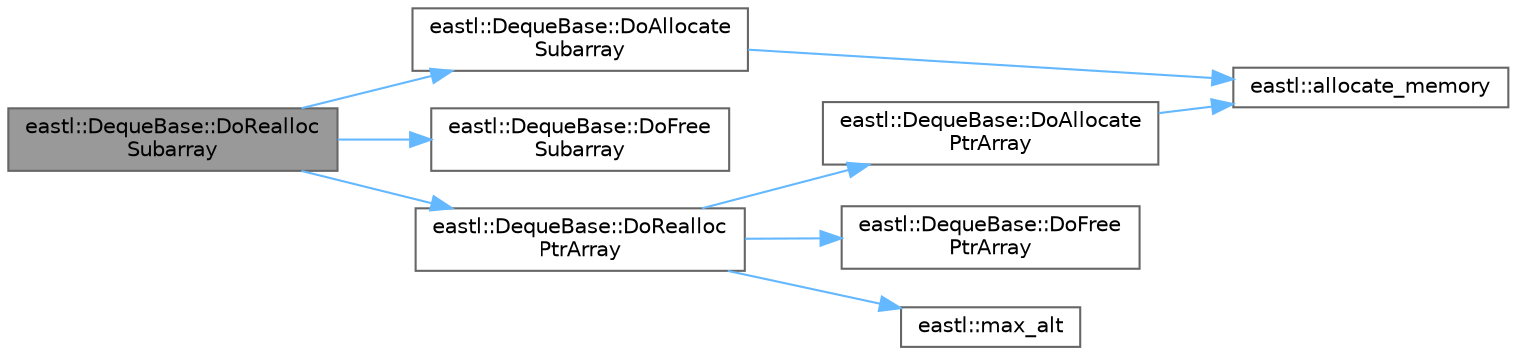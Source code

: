 digraph "eastl::DequeBase::DoReallocSubarray"
{
 // LATEX_PDF_SIZE
  bgcolor="transparent";
  edge [fontname=Helvetica,fontsize=10,labelfontname=Helvetica,labelfontsize=10];
  node [fontname=Helvetica,fontsize=10,shape=box,height=0.2,width=0.4];
  rankdir="LR";
  Node1 [id="Node000001",label="eastl::DequeBase::DoRealloc\lSubarray",height=0.2,width=0.4,color="gray40", fillcolor="grey60", style="filled", fontcolor="black",tooltip=" "];
  Node1 -> Node2 [id="edge9_Node000001_Node000002",color="steelblue1",style="solid",tooltip=" "];
  Node2 [id="Node000002",label="eastl::DequeBase::DoAllocate\lSubarray",height=0.2,width=0.4,color="grey40", fillcolor="white", style="filled",URL="$structeastl_1_1_deque_base.html#ad44f8b8ff9f38b49828fd900979a2636",tooltip=" "];
  Node2 -> Node3 [id="edge10_Node000002_Node000003",color="steelblue1",style="solid",tooltip=" "];
  Node3 [id="Node000003",label="eastl::allocate_memory",height=0.2,width=0.4,color="grey40", fillcolor="white", style="filled",URL="$namespaceeastl.html#ad2f4154baac1248a6b899feec8061499",tooltip=" "];
  Node1 -> Node4 [id="edge11_Node000001_Node000004",color="steelblue1",style="solid",tooltip=" "];
  Node4 [id="Node000004",label="eastl::DequeBase::DoFree\lSubarray",height=0.2,width=0.4,color="grey40", fillcolor="white", style="filled",URL="$structeastl_1_1_deque_base.html#a52c0ccd6cc89708e9adf30630fc673b3",tooltip=" "];
  Node1 -> Node5 [id="edge12_Node000001_Node000005",color="steelblue1",style="solid",tooltip=" "];
  Node5 [id="Node000005",label="eastl::DequeBase::DoRealloc\lPtrArray",height=0.2,width=0.4,color="grey40", fillcolor="white", style="filled",URL="$structeastl_1_1_deque_base.html#a5a8013e5fc34642aa15014870d4b4882",tooltip=" "];
  Node5 -> Node6 [id="edge13_Node000005_Node000006",color="steelblue1",style="solid",tooltip=" "];
  Node6 [id="Node000006",label="eastl::DequeBase::DoAllocate\lPtrArray",height=0.2,width=0.4,color="grey40", fillcolor="white", style="filled",URL="$structeastl_1_1_deque_base.html#af206b612934a776ca32b1e46c2987061",tooltip=" "];
  Node6 -> Node3 [id="edge14_Node000006_Node000003",color="steelblue1",style="solid",tooltip=" "];
  Node5 -> Node7 [id="edge15_Node000005_Node000007",color="steelblue1",style="solid",tooltip=" "];
  Node7 [id="Node000007",label="eastl::DequeBase::DoFree\lPtrArray",height=0.2,width=0.4,color="grey40", fillcolor="white", style="filled",URL="$structeastl_1_1_deque_base.html#abc6bfcc5dc58b5b91bc3db684ef37a7f",tooltip=" "];
  Node5 -> Node8 [id="edge16_Node000005_Node000008",color="steelblue1",style="solid",tooltip=" "];
  Node8 [id="Node000008",label="eastl::max_alt",height=0.2,width=0.4,color="grey40", fillcolor="white", style="filled",URL="$namespaceeastl.html#ad4712109fde33955601f5697eaae83e9",tooltip=" "];
}
